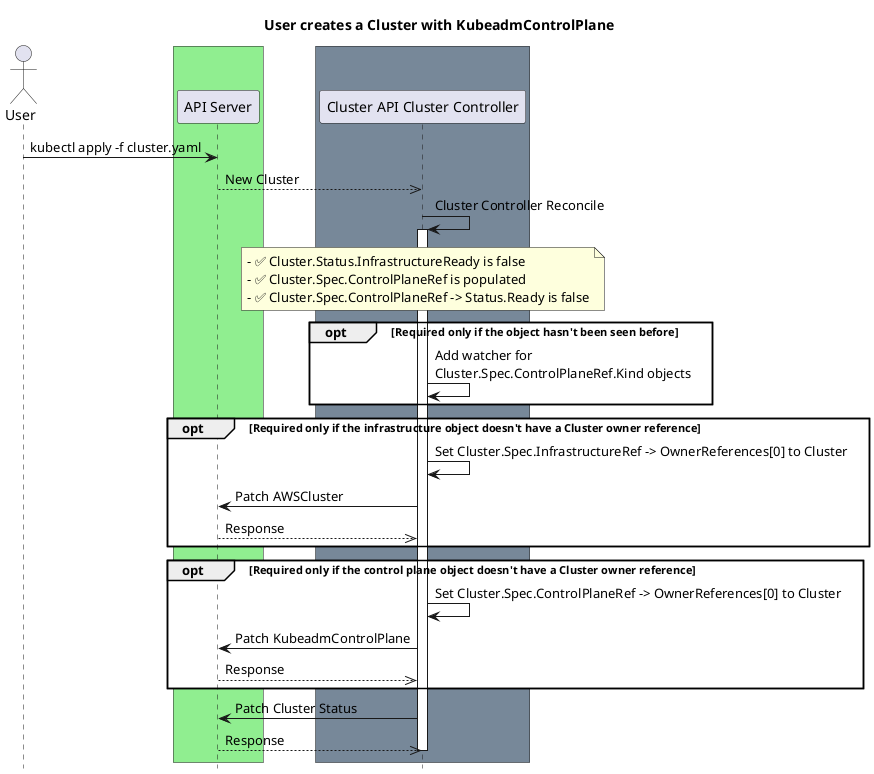 @startuml
title User creates a Cluster with KubeadmControlPlane
actor User

' -- GROUPS START ---

box #lightgreen
participant "API Server"
end box

box #lightslategray
participant "Cluster API Cluster Controller"
end box

' -- GROUPS END ---

User->"API Server":kubectl apply -f cluster.yaml
"API Server"-->>"Cluster API Cluster Controller": New Cluster

"Cluster API Cluster Controller"-> "Cluster API Cluster Controller":Cluster Controller Reconcile
activate "Cluster API Cluster Controller"

note over "Cluster API Cluster Controller": - ✅ Cluster.Status.InfrastructureReady is false\n- ✅ Cluster.Spec.ControlPlaneRef is populated\n- ✅ Cluster.Spec.ControlPlaneRef -> Status.Ready is false

opt #white Required only if the object hasn't been seen before
"Cluster API Cluster Controller"-> "Cluster API Cluster Controller":Add watcher for \nCluster.Spec.ControlPlaneRef.Kind objects
end

opt #white Required only if the infrastructure object doesn't have a Cluster owner reference
"Cluster API Cluster Controller"-> "Cluster API Cluster Controller":Set Cluster.Spec.InfrastructureRef -> OwnerReferences[0] to Cluster
"Cluster API Cluster Controller"->"API Server": Patch AWSCluster
"Cluster API Cluster Controller"<<--"API Server": Response
end

opt #white Required only if the control plane object doesn't have a Cluster owner reference
"Cluster API Cluster Controller"-> "Cluster API Cluster Controller":Set Cluster.Spec.ControlPlaneRef -> OwnerReferences[0] to Cluster
"Cluster API Cluster Controller"->"API Server": Patch KubeadmControlPlane
"Cluster API Cluster Controller"<<--"API Server": Response
end

"Cluster API Cluster Controller"->"API Server": Patch Cluster Status
"Cluster API Cluster Controller"<<--"API Server": Response

deactivate "Cluster API Cluster Controller"

hide footbox
@enduml
